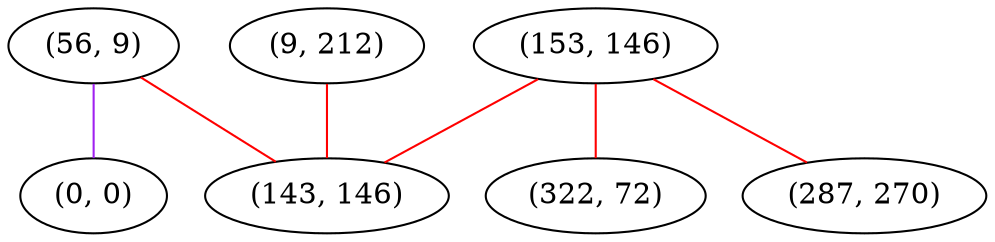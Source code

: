 graph "" {
"(56, 9)";
"(0, 0)";
"(9, 212)";
"(153, 146)";
"(322, 72)";
"(287, 270)";
"(143, 146)";
"(56, 9)" -- "(0, 0)"  [color=purple, key=0, weight=4];
"(56, 9)" -- "(143, 146)"  [color=red, key=0, weight=1];
"(9, 212)" -- "(143, 146)"  [color=red, key=0, weight=1];
"(153, 146)" -- "(322, 72)"  [color=red, key=0, weight=1];
"(153, 146)" -- "(287, 270)"  [color=red, key=0, weight=1];
"(153, 146)" -- "(143, 146)"  [color=red, key=0, weight=1];
}
